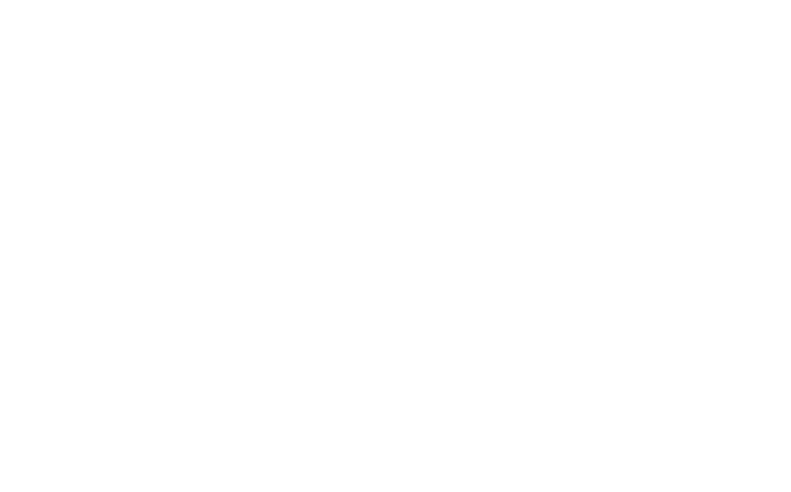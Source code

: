 digraph finite_state_machine {
  bgcolor = "transparent";
  rankdir = LR;
  ratio = 0.5625; // 16:9.

  // Invisible node from which to draw start transition to start state.
  node [style = invis]; -1;

  // Accept state.
  node [color = "white", fontcolor = "white", style = "", shape = doublecircle]; 1;

  // Catch-all (default) for remaining state.
  node [color = "white", fontcolor = "white", style = "", shape = circle, xlabel = ""];

  -1 -> 0 [color = "white", fontcolor = "white"];
  0 -> 1 [color = "white", fontcolor = "white", label = "$"];
  0 -> 1 [color = "white", fontcolor = "white", label = "A-Z"];
  0 -> 1 [color = "white", fontcolor = "white", label = "_"];
  0 -> 1 [color = "white", fontcolor = "white", label = "a-z"];
  1 -> 1 [color = "white", fontcolor = "white", label = "$"];
  1 -> 1 [color = "white", fontcolor = "white", label = "0-9"];
  1 -> 1 [color = "white", fontcolor = "white", label = "A-Z"];
  1 -> 1 [color = "white", fontcolor = "white", label = "_"];
  1 -> 1 [color = "white", fontcolor = "white", label = "a-z"];
}